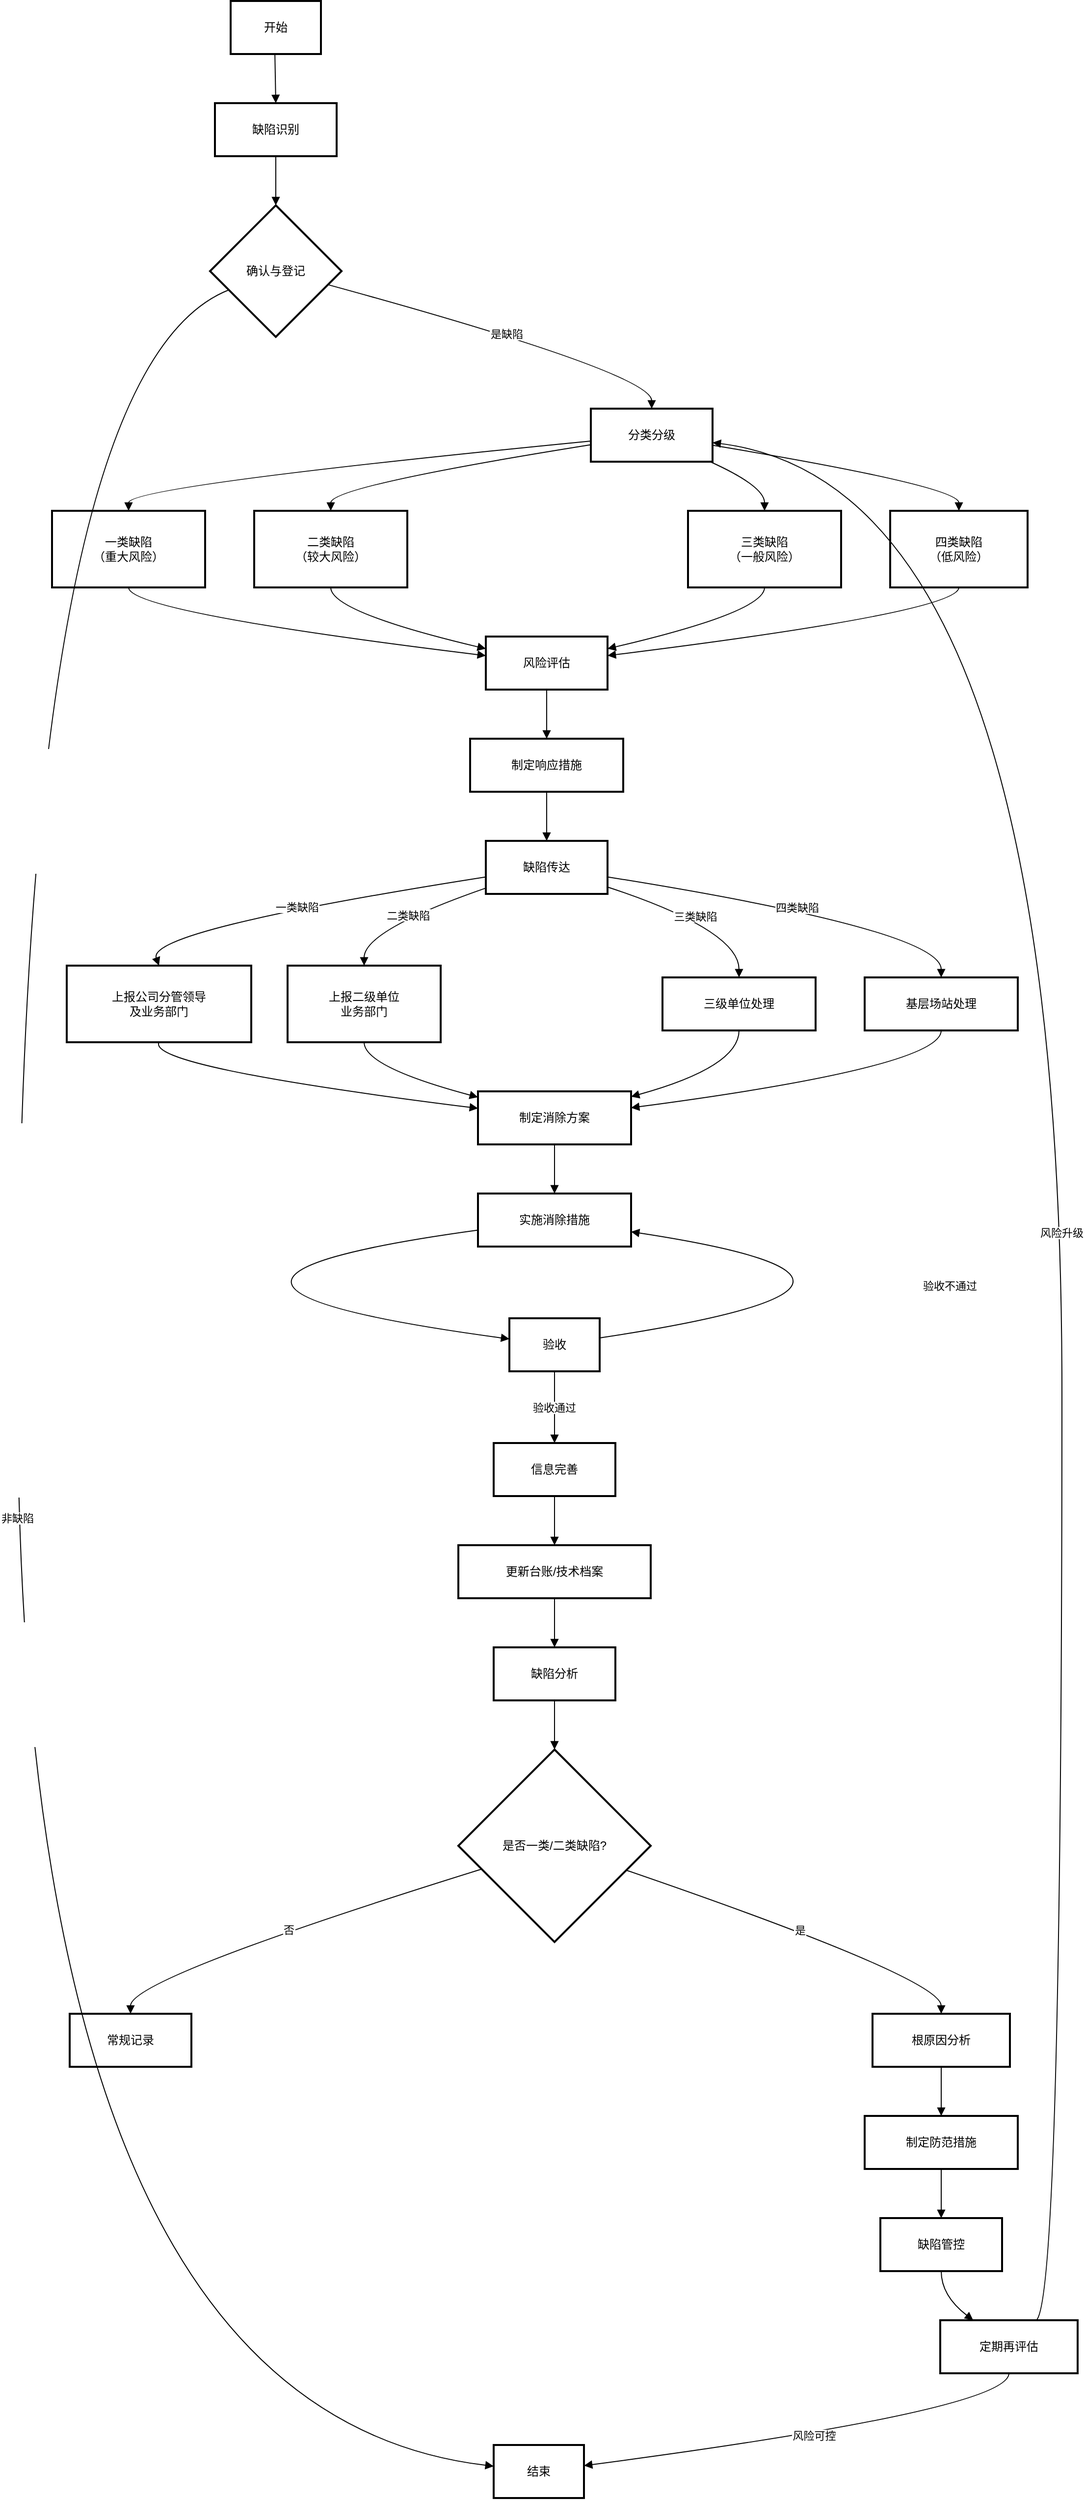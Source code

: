 <mxfile version="26.2.9">
  <diagram name="Page-1" id="edf60f1a-56cd-e834-aa8a-f176f3a09ee4">
    <mxGraphModel dx="2060" dy="1112" grid="1" gridSize="10" guides="1" tooltips="1" connect="1" arrows="1" fold="1" page="1" pageScale="1" pageWidth="1100" pageHeight="850" background="none" math="0" shadow="0">
      <root>
        <mxCell id="0" />
        <mxCell id="1" parent="0" />
        <mxCell id="0jkSwto3SBd3TxE0BU_o-1" value="开始" style="whiteSpace=wrap;strokeWidth=2;" vertex="1" parent="1">
          <mxGeometry x="237" y="20" width="92" height="54" as="geometry" />
        </mxCell>
        <mxCell id="0jkSwto3SBd3TxE0BU_o-2" value="缺陷识别" style="whiteSpace=wrap;strokeWidth=2;" vertex="1" parent="1">
          <mxGeometry x="221" y="124" width="124" height="54" as="geometry" />
        </mxCell>
        <mxCell id="0jkSwto3SBd3TxE0BU_o-3" value="确认与登记" style="rhombus;strokeWidth=2;whiteSpace=wrap;" vertex="1" parent="1">
          <mxGeometry x="216" y="228" width="134" height="134" as="geometry" />
        </mxCell>
        <mxCell id="0jkSwto3SBd3TxE0BU_o-4" value="分类分级" style="whiteSpace=wrap;strokeWidth=2;" vertex="1" parent="1">
          <mxGeometry x="604" y="435" width="124" height="54" as="geometry" />
        </mxCell>
        <mxCell id="0jkSwto3SBd3TxE0BU_o-5" value="结束" style="whiteSpace=wrap;strokeWidth=2;" vertex="1" parent="1">
          <mxGeometry x="505" y="2508" width="92" height="54" as="geometry" />
        </mxCell>
        <mxCell id="0jkSwto3SBd3TxE0BU_o-6" value="一类缺陷&#xa;（重大风险）" style="whiteSpace=wrap;strokeWidth=2;" vertex="1" parent="1">
          <mxGeometry x="55" y="539" width="156" height="78" as="geometry" />
        </mxCell>
        <mxCell id="0jkSwto3SBd3TxE0BU_o-7" value="二类缺陷&#xa;（较大风险）" style="whiteSpace=wrap;strokeWidth=2;" vertex="1" parent="1">
          <mxGeometry x="261" y="539" width="156" height="78" as="geometry" />
        </mxCell>
        <mxCell id="0jkSwto3SBd3TxE0BU_o-8" value="三类缺陷&#xa;（一般风险）" style="whiteSpace=wrap;strokeWidth=2;" vertex="1" parent="1">
          <mxGeometry x="703" y="539" width="156" height="78" as="geometry" />
        </mxCell>
        <mxCell id="0jkSwto3SBd3TxE0BU_o-9" value="四类缺陷&#xa;（低风险）" style="whiteSpace=wrap;strokeWidth=2;" vertex="1" parent="1">
          <mxGeometry x="909" y="539" width="140" height="78" as="geometry" />
        </mxCell>
        <mxCell id="0jkSwto3SBd3TxE0BU_o-10" value="风险评估" style="whiteSpace=wrap;strokeWidth=2;" vertex="1" parent="1">
          <mxGeometry x="497" y="667" width="124" height="54" as="geometry" />
        </mxCell>
        <mxCell id="0jkSwto3SBd3TxE0BU_o-11" value="制定响应措施" style="whiteSpace=wrap;strokeWidth=2;" vertex="1" parent="1">
          <mxGeometry x="481" y="771" width="156" height="54" as="geometry" />
        </mxCell>
        <mxCell id="0jkSwto3SBd3TxE0BU_o-12" value="缺陷传达" style="whiteSpace=wrap;strokeWidth=2;" vertex="1" parent="1">
          <mxGeometry x="497" y="875" width="124" height="54" as="geometry" />
        </mxCell>
        <mxCell id="0jkSwto3SBd3TxE0BU_o-13" value="上报公司分管领导&#xa;及业务部门" style="whiteSpace=wrap;strokeWidth=2;" vertex="1" parent="1">
          <mxGeometry x="70" y="1002" width="188" height="78" as="geometry" />
        </mxCell>
        <mxCell id="0jkSwto3SBd3TxE0BU_o-14" value="上报二级单位&#xa;业务部门" style="whiteSpace=wrap;strokeWidth=2;" vertex="1" parent="1">
          <mxGeometry x="295" y="1002" width="156" height="78" as="geometry" />
        </mxCell>
        <mxCell id="0jkSwto3SBd3TxE0BU_o-15" value="三级单位处理" style="whiteSpace=wrap;strokeWidth=2;" vertex="1" parent="1">
          <mxGeometry x="677" y="1014" width="156" height="54" as="geometry" />
        </mxCell>
        <mxCell id="0jkSwto3SBd3TxE0BU_o-16" value="基层场站处理" style="whiteSpace=wrap;strokeWidth=2;" vertex="1" parent="1">
          <mxGeometry x="883" y="1014" width="156" height="54" as="geometry" />
        </mxCell>
        <mxCell id="0jkSwto3SBd3TxE0BU_o-17" value="制定消除方案" style="whiteSpace=wrap;strokeWidth=2;" vertex="1" parent="1">
          <mxGeometry x="489" y="1130" width="156" height="54" as="geometry" />
        </mxCell>
        <mxCell id="0jkSwto3SBd3TxE0BU_o-18" value="实施消除措施" style="whiteSpace=wrap;strokeWidth=2;" vertex="1" parent="1">
          <mxGeometry x="489" y="1234" width="156" height="54" as="geometry" />
        </mxCell>
        <mxCell id="0jkSwto3SBd3TxE0BU_o-19" value="验收" style="whiteSpace=wrap;strokeWidth=2;" vertex="1" parent="1">
          <mxGeometry x="521" y="1361" width="92" height="54" as="geometry" />
        </mxCell>
        <mxCell id="0jkSwto3SBd3TxE0BU_o-20" value="信息完善" style="whiteSpace=wrap;strokeWidth=2;" vertex="1" parent="1">
          <mxGeometry x="505" y="1488" width="124" height="54" as="geometry" />
        </mxCell>
        <mxCell id="0jkSwto3SBd3TxE0BU_o-21" value="更新台账/技术档案" style="whiteSpace=wrap;strokeWidth=2;" vertex="1" parent="1">
          <mxGeometry x="469" y="1592" width="196" height="54" as="geometry" />
        </mxCell>
        <mxCell id="0jkSwto3SBd3TxE0BU_o-22" value="缺陷分析" style="whiteSpace=wrap;strokeWidth=2;" vertex="1" parent="1">
          <mxGeometry x="505" y="1696" width="124" height="54" as="geometry" />
        </mxCell>
        <mxCell id="0jkSwto3SBd3TxE0BU_o-23" value="是否一类/二类缺陷?" style="rhombus;strokeWidth=2;whiteSpace=wrap;" vertex="1" parent="1">
          <mxGeometry x="469" y="1800" width="196" height="196" as="geometry" />
        </mxCell>
        <mxCell id="0jkSwto3SBd3TxE0BU_o-24" value="根原因分析" style="whiteSpace=wrap;strokeWidth=2;" vertex="1" parent="1">
          <mxGeometry x="891" y="2069" width="140" height="54" as="geometry" />
        </mxCell>
        <mxCell id="0jkSwto3SBd3TxE0BU_o-25" value="常规记录" style="whiteSpace=wrap;strokeWidth=2;" vertex="1" parent="1">
          <mxGeometry x="73" y="2069" width="124" height="54" as="geometry" />
        </mxCell>
        <mxCell id="0jkSwto3SBd3TxE0BU_o-26" value="制定防范措施" style="whiteSpace=wrap;strokeWidth=2;" vertex="1" parent="1">
          <mxGeometry x="883" y="2173" width="156" height="54" as="geometry" />
        </mxCell>
        <mxCell id="0jkSwto3SBd3TxE0BU_o-27" value="缺陷管控" style="whiteSpace=wrap;strokeWidth=2;" vertex="1" parent="1">
          <mxGeometry x="899" y="2277" width="124" height="54" as="geometry" />
        </mxCell>
        <mxCell id="0jkSwto3SBd3TxE0BU_o-28" value="定期再评估" style="whiteSpace=wrap;strokeWidth=2;" vertex="1" parent="1">
          <mxGeometry x="960" y="2381" width="140" height="54" as="geometry" />
        </mxCell>
        <mxCell id="0jkSwto3SBd3TxE0BU_o-29" value="" style="curved=1;startArrow=none;endArrow=block;exitX=0.49;exitY=1;entryX=0.5;entryY=0;rounded=0;" edge="1" parent="1" source="0jkSwto3SBd3TxE0BU_o-1" target="0jkSwto3SBd3TxE0BU_o-2">
          <mxGeometry relative="1" as="geometry">
            <Array as="points" />
          </mxGeometry>
        </mxCell>
        <mxCell id="0jkSwto3SBd3TxE0BU_o-30" value="" style="curved=1;startArrow=none;endArrow=block;exitX=0.5;exitY=1;entryX=0.5;entryY=0;rounded=0;" edge="1" parent="1" source="0jkSwto3SBd3TxE0BU_o-2" target="0jkSwto3SBd3TxE0BU_o-3">
          <mxGeometry relative="1" as="geometry">
            <Array as="points" />
          </mxGeometry>
        </mxCell>
        <mxCell id="0jkSwto3SBd3TxE0BU_o-31" value="是缺陷" style="curved=1;startArrow=none;endArrow=block;exitX=1;exitY=0.63;entryX=0.5;entryY=0;rounded=0;" edge="1" parent="1" source="0jkSwto3SBd3TxE0BU_o-3" target="0jkSwto3SBd3TxE0BU_o-4">
          <mxGeometry relative="1" as="geometry">
            <Array as="points">
              <mxPoint x="666" y="399" />
            </Array>
          </mxGeometry>
        </mxCell>
        <mxCell id="0jkSwto3SBd3TxE0BU_o-32" value="非缺陷" style="curved=1;startArrow=none;endArrow=block;exitX=0;exitY=0.7;entryX=0;entryY=0.4;rounded=0;" edge="1" parent="1" source="0jkSwto3SBd3TxE0BU_o-3" target="0jkSwto3SBd3TxE0BU_o-5">
          <mxGeometry relative="1" as="geometry">
            <Array as="points">
              <mxPoint x="20" y="399" />
              <mxPoint x="20" y="2472" />
            </Array>
          </mxGeometry>
        </mxCell>
        <mxCell id="0jkSwto3SBd3TxE0BU_o-33" value="" style="curved=1;startArrow=none;endArrow=block;exitX=0;exitY=0.61;entryX=0.5;entryY=0;rounded=0;" edge="1" parent="1" source="0jkSwto3SBd3TxE0BU_o-4" target="0jkSwto3SBd3TxE0BU_o-6">
          <mxGeometry relative="1" as="geometry">
            <Array as="points">
              <mxPoint x="133" y="514" />
            </Array>
          </mxGeometry>
        </mxCell>
        <mxCell id="0jkSwto3SBd3TxE0BU_o-34" value="" style="curved=1;startArrow=none;endArrow=block;exitX=0;exitY=0.68;entryX=0.5;entryY=0;rounded=0;" edge="1" parent="1" source="0jkSwto3SBd3TxE0BU_o-4" target="0jkSwto3SBd3TxE0BU_o-7">
          <mxGeometry relative="1" as="geometry">
            <Array as="points">
              <mxPoint x="339" y="514" />
            </Array>
          </mxGeometry>
        </mxCell>
        <mxCell id="0jkSwto3SBd3TxE0BU_o-35" value="" style="curved=1;startArrow=none;endArrow=block;exitX=0.98;exitY=1;entryX=0.5;entryY=0;rounded=0;" edge="1" parent="1" source="0jkSwto3SBd3TxE0BU_o-4" target="0jkSwto3SBd3TxE0BU_o-8">
          <mxGeometry relative="1" as="geometry">
            <Array as="points">
              <mxPoint x="781" y="514" />
            </Array>
          </mxGeometry>
        </mxCell>
        <mxCell id="0jkSwto3SBd3TxE0BU_o-36" value="" style="curved=1;startArrow=none;endArrow=block;exitX=1;exitY=0.69;entryX=0.5;entryY=0;rounded=0;" edge="1" parent="1" source="0jkSwto3SBd3TxE0BU_o-4" target="0jkSwto3SBd3TxE0BU_o-9">
          <mxGeometry relative="1" as="geometry">
            <Array as="points">
              <mxPoint x="979" y="514" />
            </Array>
          </mxGeometry>
        </mxCell>
        <mxCell id="0jkSwto3SBd3TxE0BU_o-37" value="" style="curved=1;startArrow=none;endArrow=block;exitX=0.5;exitY=1;entryX=0;entryY=0.36;rounded=0;" edge="1" parent="1" source="0jkSwto3SBd3TxE0BU_o-6" target="0jkSwto3SBd3TxE0BU_o-10">
          <mxGeometry relative="1" as="geometry">
            <Array as="points">
              <mxPoint x="133" y="642" />
            </Array>
          </mxGeometry>
        </mxCell>
        <mxCell id="0jkSwto3SBd3TxE0BU_o-38" value="" style="curved=1;startArrow=none;endArrow=block;exitX=0.5;exitY=1;entryX=0;entryY=0.23;rounded=0;" edge="1" parent="1" source="0jkSwto3SBd3TxE0BU_o-7" target="0jkSwto3SBd3TxE0BU_o-10">
          <mxGeometry relative="1" as="geometry">
            <Array as="points">
              <mxPoint x="339" y="642" />
            </Array>
          </mxGeometry>
        </mxCell>
        <mxCell id="0jkSwto3SBd3TxE0BU_o-39" value="" style="curved=1;startArrow=none;endArrow=block;exitX=0.5;exitY=1;entryX=1;entryY=0.23;rounded=0;" edge="1" parent="1" source="0jkSwto3SBd3TxE0BU_o-8" target="0jkSwto3SBd3TxE0BU_o-10">
          <mxGeometry relative="1" as="geometry">
            <Array as="points">
              <mxPoint x="781" y="642" />
            </Array>
          </mxGeometry>
        </mxCell>
        <mxCell id="0jkSwto3SBd3TxE0BU_o-40" value="" style="curved=1;startArrow=none;endArrow=block;exitX=0.5;exitY=1;entryX=1;entryY=0.36;rounded=0;" edge="1" parent="1" source="0jkSwto3SBd3TxE0BU_o-9" target="0jkSwto3SBd3TxE0BU_o-10">
          <mxGeometry relative="1" as="geometry">
            <Array as="points">
              <mxPoint x="979" y="642" />
            </Array>
          </mxGeometry>
        </mxCell>
        <mxCell id="0jkSwto3SBd3TxE0BU_o-41" value="" style="curved=1;startArrow=none;endArrow=block;exitX=0.5;exitY=1;entryX=0.5;entryY=0;rounded=0;" edge="1" parent="1" source="0jkSwto3SBd3TxE0BU_o-10" target="0jkSwto3SBd3TxE0BU_o-11">
          <mxGeometry relative="1" as="geometry">
            <Array as="points" />
          </mxGeometry>
        </mxCell>
        <mxCell id="0jkSwto3SBd3TxE0BU_o-42" value="" style="curved=1;startArrow=none;endArrow=block;exitX=0.5;exitY=1;entryX=0.5;entryY=0;rounded=0;" edge="1" parent="1" source="0jkSwto3SBd3TxE0BU_o-11" target="0jkSwto3SBd3TxE0BU_o-12">
          <mxGeometry relative="1" as="geometry">
            <Array as="points" />
          </mxGeometry>
        </mxCell>
        <mxCell id="0jkSwto3SBd3TxE0BU_o-43" value="一类缺陷" style="curved=1;startArrow=none;endArrow=block;exitX=0;exitY=0.68;entryX=0.5;entryY=0;rounded=0;" edge="1" parent="1" source="0jkSwto3SBd3TxE0BU_o-12" target="0jkSwto3SBd3TxE0BU_o-13">
          <mxGeometry relative="1" as="geometry">
            <Array as="points">
              <mxPoint x="151" y="966" />
            </Array>
          </mxGeometry>
        </mxCell>
        <mxCell id="0jkSwto3SBd3TxE0BU_o-44" value="二类缺陷" style="curved=1;startArrow=none;endArrow=block;exitX=0;exitY=0.89;entryX=0.5;entryY=0;rounded=0;" edge="1" parent="1" source="0jkSwto3SBd3TxE0BU_o-12" target="0jkSwto3SBd3TxE0BU_o-14">
          <mxGeometry relative="1" as="geometry">
            <Array as="points">
              <mxPoint x="373" y="966" />
            </Array>
          </mxGeometry>
        </mxCell>
        <mxCell id="0jkSwto3SBd3TxE0BU_o-45" value="三类缺陷" style="curved=1;startArrow=none;endArrow=block;exitX=1;exitY=0.87;entryX=0.5;entryY=0;rounded=0;" edge="1" parent="1" source="0jkSwto3SBd3TxE0BU_o-12" target="0jkSwto3SBd3TxE0BU_o-15">
          <mxGeometry relative="1" as="geometry">
            <Array as="points">
              <mxPoint x="755" y="966" />
            </Array>
          </mxGeometry>
        </mxCell>
        <mxCell id="0jkSwto3SBd3TxE0BU_o-46" value="四类缺陷" style="curved=1;startArrow=none;endArrow=block;exitX=1;exitY=0.68;entryX=0.5;entryY=0;rounded=0;" edge="1" parent="1" source="0jkSwto3SBd3TxE0BU_o-12" target="0jkSwto3SBd3TxE0BU_o-16">
          <mxGeometry relative="1" as="geometry">
            <Array as="points">
              <mxPoint x="961" y="966" />
            </Array>
          </mxGeometry>
        </mxCell>
        <mxCell id="0jkSwto3SBd3TxE0BU_o-47" value="" style="curved=1;startArrow=none;endArrow=block;exitX=0.5;exitY=1;entryX=0;entryY=0.32;rounded=0;" edge="1" parent="1" source="0jkSwto3SBd3TxE0BU_o-13" target="0jkSwto3SBd3TxE0BU_o-17">
          <mxGeometry relative="1" as="geometry">
            <Array as="points">
              <mxPoint x="151" y="1105" />
            </Array>
          </mxGeometry>
        </mxCell>
        <mxCell id="0jkSwto3SBd3TxE0BU_o-48" value="" style="curved=1;startArrow=none;endArrow=block;exitX=0.5;exitY=1;entryX=0;entryY=0.11;rounded=0;" edge="1" parent="1" source="0jkSwto3SBd3TxE0BU_o-14" target="0jkSwto3SBd3TxE0BU_o-17">
          <mxGeometry relative="1" as="geometry">
            <Array as="points">
              <mxPoint x="373" y="1105" />
            </Array>
          </mxGeometry>
        </mxCell>
        <mxCell id="0jkSwto3SBd3TxE0BU_o-49" value="" style="curved=1;startArrow=none;endArrow=block;exitX=0.5;exitY=1;entryX=1;entryY=0.1;rounded=0;" edge="1" parent="1" source="0jkSwto3SBd3TxE0BU_o-15" target="0jkSwto3SBd3TxE0BU_o-17">
          <mxGeometry relative="1" as="geometry">
            <Array as="points">
              <mxPoint x="755" y="1105" />
            </Array>
          </mxGeometry>
        </mxCell>
        <mxCell id="0jkSwto3SBd3TxE0BU_o-50" value="" style="curved=1;startArrow=none;endArrow=block;exitX=0.5;exitY=1;entryX=1;entryY=0.31;rounded=0;" edge="1" parent="1" source="0jkSwto3SBd3TxE0BU_o-16" target="0jkSwto3SBd3TxE0BU_o-17">
          <mxGeometry relative="1" as="geometry">
            <Array as="points">
              <mxPoint x="961" y="1105" />
            </Array>
          </mxGeometry>
        </mxCell>
        <mxCell id="0jkSwto3SBd3TxE0BU_o-51" value="" style="curved=1;startArrow=none;endArrow=block;exitX=0.5;exitY=1;entryX=0.5;entryY=0;rounded=0;" edge="1" parent="1" source="0jkSwto3SBd3TxE0BU_o-17" target="0jkSwto3SBd3TxE0BU_o-18">
          <mxGeometry relative="1" as="geometry">
            <Array as="points" />
          </mxGeometry>
        </mxCell>
        <mxCell id="0jkSwto3SBd3TxE0BU_o-52" value="" style="curved=1;startArrow=none;endArrow=block;exitX=0;exitY=0.69;entryX=0;entryY=0.39;rounded=0;" edge="1" parent="1" source="0jkSwto3SBd3TxE0BU_o-18" target="0jkSwto3SBd3TxE0BU_o-19">
          <mxGeometry relative="1" as="geometry">
            <Array as="points">
              <mxPoint x="97" y="1325" />
            </Array>
          </mxGeometry>
        </mxCell>
        <mxCell id="0jkSwto3SBd3TxE0BU_o-53" value="验收通过" style="curved=1;startArrow=none;endArrow=block;exitX=0.5;exitY=1;entryX=0.5;entryY=0;rounded=0;" edge="1" parent="1" source="0jkSwto3SBd3TxE0BU_o-19" target="0jkSwto3SBd3TxE0BU_o-20">
          <mxGeometry relative="1" as="geometry">
            <Array as="points" />
          </mxGeometry>
        </mxCell>
        <mxCell id="0jkSwto3SBd3TxE0BU_o-54" value="验收不通过" style="curved=1;startArrow=none;endArrow=block;exitX=1;exitY=0.37;entryX=1;entryY=0.72;rounded=0;" edge="1" parent="1" source="0jkSwto3SBd3TxE0BU_o-19" target="0jkSwto3SBd3TxE0BU_o-18">
          <mxGeometry relative="1" as="geometry">
            <Array as="points">
              <mxPoint x="986" y="1325" />
            </Array>
          </mxGeometry>
        </mxCell>
        <mxCell id="0jkSwto3SBd3TxE0BU_o-55" value="" style="curved=1;startArrow=none;endArrow=block;exitX=0.5;exitY=1;entryX=0.5;entryY=0;rounded=0;" edge="1" parent="1" source="0jkSwto3SBd3TxE0BU_o-20" target="0jkSwto3SBd3TxE0BU_o-21">
          <mxGeometry relative="1" as="geometry">
            <Array as="points" />
          </mxGeometry>
        </mxCell>
        <mxCell id="0jkSwto3SBd3TxE0BU_o-56" value="" style="curved=1;startArrow=none;endArrow=block;exitX=0.5;exitY=1;entryX=0.5;entryY=0;rounded=0;" edge="1" parent="1" source="0jkSwto3SBd3TxE0BU_o-21" target="0jkSwto3SBd3TxE0BU_o-22">
          <mxGeometry relative="1" as="geometry">
            <Array as="points" />
          </mxGeometry>
        </mxCell>
        <mxCell id="0jkSwto3SBd3TxE0BU_o-57" value="" style="curved=1;startArrow=none;endArrow=block;exitX=0.5;exitY=1;entryX=0.5;entryY=0;rounded=0;" edge="1" parent="1" source="0jkSwto3SBd3TxE0BU_o-22" target="0jkSwto3SBd3TxE0BU_o-23">
          <mxGeometry relative="1" as="geometry">
            <Array as="points" />
          </mxGeometry>
        </mxCell>
        <mxCell id="0jkSwto3SBd3TxE0BU_o-58" value="是" style="curved=1;startArrow=none;endArrow=block;exitX=1;exitY=0.67;entryX=0.5;entryY=0;rounded=0;" edge="1" parent="1" source="0jkSwto3SBd3TxE0BU_o-23" target="0jkSwto3SBd3TxE0BU_o-24">
          <mxGeometry relative="1" as="geometry">
            <Array as="points">
              <mxPoint x="961" y="2033" />
            </Array>
          </mxGeometry>
        </mxCell>
        <mxCell id="0jkSwto3SBd3TxE0BU_o-59" value="否" style="curved=1;startArrow=none;endArrow=block;exitX=0;exitY=0.66;entryX=0.5;entryY=0;rounded=0;" edge="1" parent="1" source="0jkSwto3SBd3TxE0BU_o-23" target="0jkSwto3SBd3TxE0BU_o-25">
          <mxGeometry relative="1" as="geometry">
            <Array as="points">
              <mxPoint x="135" y="2033" />
            </Array>
          </mxGeometry>
        </mxCell>
        <mxCell id="0jkSwto3SBd3TxE0BU_o-60" value="" style="curved=1;startArrow=none;endArrow=block;exitX=0.5;exitY=1;entryX=0.5;entryY=0;rounded=0;" edge="1" parent="1" source="0jkSwto3SBd3TxE0BU_o-24" target="0jkSwto3SBd3TxE0BU_o-26">
          <mxGeometry relative="1" as="geometry">
            <Array as="points" />
          </mxGeometry>
        </mxCell>
        <mxCell id="0jkSwto3SBd3TxE0BU_o-61" value="" style="curved=1;startArrow=none;endArrow=block;exitX=0.5;exitY=1;entryX=0.5;entryY=0;rounded=0;" edge="1" parent="1" source="0jkSwto3SBd3TxE0BU_o-26" target="0jkSwto3SBd3TxE0BU_o-27">
          <mxGeometry relative="1" as="geometry">
            <Array as="points" />
          </mxGeometry>
        </mxCell>
        <mxCell id="0jkSwto3SBd3TxE0BU_o-62" value="" style="curved=1;startArrow=none;endArrow=block;exitX=0.5;exitY=1;entryX=0.24;entryY=0;rounded=0;" edge="1" parent="1" source="0jkSwto3SBd3TxE0BU_o-27" target="0jkSwto3SBd3TxE0BU_o-28">
          <mxGeometry relative="1" as="geometry">
            <Array as="points">
              <mxPoint x="961" y="2356" />
            </Array>
          </mxGeometry>
        </mxCell>
        <mxCell id="0jkSwto3SBd3TxE0BU_o-63" value="风险可控" style="curved=1;startArrow=none;endArrow=block;exitX=0.5;exitY=1;entryX=1;entryY=0.39;rounded=0;" edge="1" parent="1" source="0jkSwto3SBd3TxE0BU_o-28" target="0jkSwto3SBd3TxE0BU_o-5">
          <mxGeometry relative="1" as="geometry">
            <Array as="points">
              <mxPoint x="1030" y="2472" />
            </Array>
          </mxGeometry>
        </mxCell>
        <mxCell id="0jkSwto3SBd3TxE0BU_o-64" value="风险升级" style="curved=1;startArrow=none;endArrow=block;exitX=0.7;exitY=0;entryX=1;entryY=0.64;rounded=0;" edge="1" parent="1" source="0jkSwto3SBd3TxE0BU_o-28" target="0jkSwto3SBd3TxE0BU_o-4">
          <mxGeometry relative="1" as="geometry">
            <Array as="points">
              <mxPoint x="1084" y="2356" />
              <mxPoint x="1084" y="514" />
            </Array>
          </mxGeometry>
        </mxCell>
      </root>
    </mxGraphModel>
  </diagram>
</mxfile>
